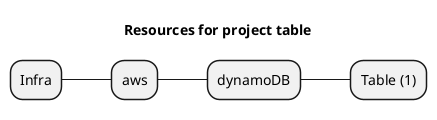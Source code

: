 @startmindmap
title Resources for project table
skinparam monochrome true
+ Infra
++ aws
+++ dynamoDB
++++ Table (1)
@endmindmap